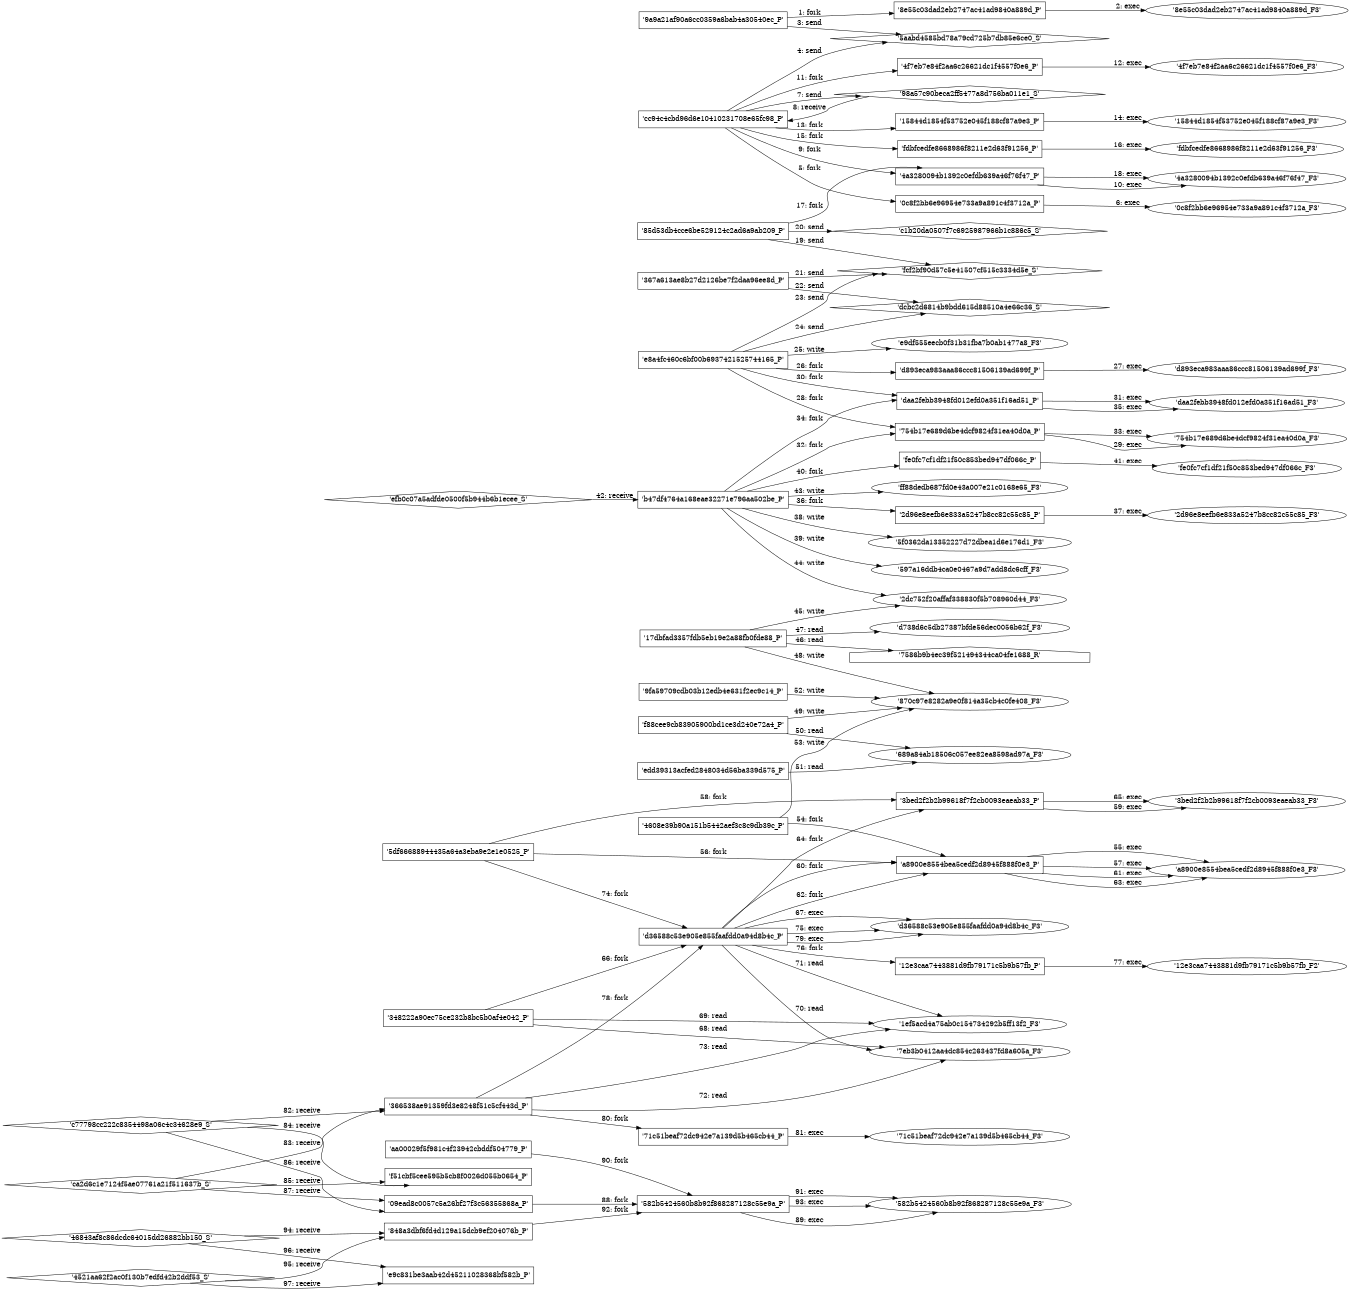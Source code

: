 digraph "D:\Learning\Paper\apt\基于CTI的攻击预警\Dataset\攻击图\ASGfromALLCTI\Files Cannot Be Decrypted Challenge Accepted. Talos Releases ThanatosDecryptor.dot" {
rankdir="LR"
size="9"
fixedsize="false"
splines="true"
nodesep=0.3
ranksep=0
fontsize=10
overlap="scalexy"
engine= "neato"
	"'9a9a21af90a6cc0359a6bab4a30540ec_P'" [node_type=Process shape=box]
	"'8e55c03dad2eb2747ac41ad9840a889d_P'" [node_type=Process shape=box]
	"'9a9a21af90a6cc0359a6bab4a30540ec_P'" -> "'8e55c03dad2eb2747ac41ad9840a889d_P'" [label="1: fork"]
	"'8e55c03dad2eb2747ac41ad9840a889d_P'" [node_type=Process shape=box]
	"'8e55c03dad2eb2747ac41ad9840a889d_F3'" [node_type=File shape=ellipse]
	"'8e55c03dad2eb2747ac41ad9840a889d_P'" -> "'8e55c03dad2eb2747ac41ad9840a889d_F3'" [label="2: exec"]
	"'5aabd4585bd78a79cd725b7db85e6ce0_S'" [node_type=Socket shape=diamond]
	"'9a9a21af90a6cc0359a6bab4a30540ec_P'" [node_type=Process shape=box]
	"'9a9a21af90a6cc0359a6bab4a30540ec_P'" -> "'5aabd4585bd78a79cd725b7db85e6ce0_S'" [label="3: send"]
	"'5aabd4585bd78a79cd725b7db85e6ce0_S'" [node_type=Socket shape=diamond]
	"'cc94c4cbd96d6e10410231708e65fc98_P'" [node_type=Process shape=box]
	"'cc94c4cbd96d6e10410231708e65fc98_P'" -> "'5aabd4585bd78a79cd725b7db85e6ce0_S'" [label="4: send"]
	"'cc94c4cbd96d6e10410231708e65fc98_P'" [node_type=Process shape=box]
	"'0c8f2bb6e96954e733a9a891c4f3712a_P'" [node_type=Process shape=box]
	"'cc94c4cbd96d6e10410231708e65fc98_P'" -> "'0c8f2bb6e96954e733a9a891c4f3712a_P'" [label="5: fork"]
	"'0c8f2bb6e96954e733a9a891c4f3712a_P'" [node_type=Process shape=box]
	"'0c8f2bb6e96954e733a9a891c4f3712a_F3'" [node_type=File shape=ellipse]
	"'0c8f2bb6e96954e733a9a891c4f3712a_P'" -> "'0c8f2bb6e96954e733a9a891c4f3712a_F3'" [label="6: exec"]
	"'98a57c90beca2ff5477a8d756ba011e1_S'" [node_type=Socket shape=diamond]
	"'cc94c4cbd96d6e10410231708e65fc98_P'" [node_type=Process shape=box]
	"'cc94c4cbd96d6e10410231708e65fc98_P'" -> "'98a57c90beca2ff5477a8d756ba011e1_S'" [label="7: send"]
	"'98a57c90beca2ff5477a8d756ba011e1_S'" -> "'cc94c4cbd96d6e10410231708e65fc98_P'" [label="8: receive"]
	"'cc94c4cbd96d6e10410231708e65fc98_P'" [node_type=Process shape=box]
	"'4a3280094b1392c0efdb639a46f76f47_P'" [node_type=Process shape=box]
	"'cc94c4cbd96d6e10410231708e65fc98_P'" -> "'4a3280094b1392c0efdb639a46f76f47_P'" [label="9: fork"]
	"'4a3280094b1392c0efdb639a46f76f47_P'" [node_type=Process shape=box]
	"'4a3280094b1392c0efdb639a46f76f47_F3'" [node_type=File shape=ellipse]
	"'4a3280094b1392c0efdb639a46f76f47_P'" -> "'4a3280094b1392c0efdb639a46f76f47_F3'" [label="10: exec"]
	"'cc94c4cbd96d6e10410231708e65fc98_P'" [node_type=Process shape=box]
	"'4f7eb7e84f2aa6c26621dc1f4557f0e6_P'" [node_type=Process shape=box]
	"'cc94c4cbd96d6e10410231708e65fc98_P'" -> "'4f7eb7e84f2aa6c26621dc1f4557f0e6_P'" [label="11: fork"]
	"'4f7eb7e84f2aa6c26621dc1f4557f0e6_P'" [node_type=Process shape=box]
	"'4f7eb7e84f2aa6c26621dc1f4557f0e6_F3'" [node_type=File shape=ellipse]
	"'4f7eb7e84f2aa6c26621dc1f4557f0e6_P'" -> "'4f7eb7e84f2aa6c26621dc1f4557f0e6_F3'" [label="12: exec"]
	"'cc94c4cbd96d6e10410231708e65fc98_P'" [node_type=Process shape=box]
	"'15844d1854f53752e045f188cf87a9e3_P'" [node_type=Process shape=box]
	"'cc94c4cbd96d6e10410231708e65fc98_P'" -> "'15844d1854f53752e045f188cf87a9e3_P'" [label="13: fork"]
	"'15844d1854f53752e045f188cf87a9e3_P'" [node_type=Process shape=box]
	"'15844d1854f53752e045f188cf87a9e3_F3'" [node_type=File shape=ellipse]
	"'15844d1854f53752e045f188cf87a9e3_P'" -> "'15844d1854f53752e045f188cf87a9e3_F3'" [label="14: exec"]
	"'cc94c4cbd96d6e10410231708e65fc98_P'" [node_type=Process shape=box]
	"'fdbfcedfe8668986f8211e2d63f91256_P'" [node_type=Process shape=box]
	"'cc94c4cbd96d6e10410231708e65fc98_P'" -> "'fdbfcedfe8668986f8211e2d63f91256_P'" [label="15: fork"]
	"'fdbfcedfe8668986f8211e2d63f91256_P'" [node_type=Process shape=box]
	"'fdbfcedfe8668986f8211e2d63f91256_F3'" [node_type=File shape=ellipse]
	"'fdbfcedfe8668986f8211e2d63f91256_P'" -> "'fdbfcedfe8668986f8211e2d63f91256_F3'" [label="16: exec"]
	"'85d53db4cce6be529124c2ad6a9ab209_P'" [node_type=Process shape=box]
	"'4a3280094b1392c0efdb639a46f76f47_P'" [node_type=Process shape=box]
	"'85d53db4cce6be529124c2ad6a9ab209_P'" -> "'4a3280094b1392c0efdb639a46f76f47_P'" [label="17: fork"]
	"'4a3280094b1392c0efdb639a46f76f47_P'" [node_type=Process shape=box]
	"'4a3280094b1392c0efdb639a46f76f47_F3'" [node_type=File shape=ellipse]
	"'4a3280094b1392c0efdb639a46f76f47_P'" -> "'4a3280094b1392c0efdb639a46f76f47_F3'" [label="18: exec"]
	"'fcf2bf90d57c5e41507cf515c3334d5e_S'" [node_type=Socket shape=diamond]
	"'85d53db4cce6be529124c2ad6a9ab209_P'" [node_type=Process shape=box]
	"'85d53db4cce6be529124c2ad6a9ab209_P'" -> "'fcf2bf90d57c5e41507cf515c3334d5e_S'" [label="19: send"]
	"'c1b20da0507f7c6925987966b1c886c5_S'" [node_type=Socket shape=diamond]
	"'85d53db4cce6be529124c2ad6a9ab209_P'" [node_type=Process shape=box]
	"'85d53db4cce6be529124c2ad6a9ab209_P'" -> "'c1b20da0507f7c6925987966b1c886c5_S'" [label="20: send"]
	"'fcf2bf90d57c5e41507cf515c3334d5e_S'" [node_type=Socket shape=diamond]
	"'367a613ae8b27d2126be7f2daa96ee8d_P'" [node_type=Process shape=box]
	"'367a613ae8b27d2126be7f2daa96ee8d_P'" -> "'fcf2bf90d57c5e41507cf515c3334d5e_S'" [label="21: send"]
	"'dcbc2d6814b9bdd615d88510a4e66c36_S'" [node_type=Socket shape=diamond]
	"'367a613ae8b27d2126be7f2daa96ee8d_P'" [node_type=Process shape=box]
	"'367a613ae8b27d2126be7f2daa96ee8d_P'" -> "'dcbc2d6814b9bdd615d88510a4e66c36_S'" [label="22: send"]
	"'fcf2bf90d57c5e41507cf515c3334d5e_S'" [node_type=Socket shape=diamond]
	"'e8a4fc460c6bf00b6937421525744165_P'" [node_type=Process shape=box]
	"'e8a4fc460c6bf00b6937421525744165_P'" -> "'fcf2bf90d57c5e41507cf515c3334d5e_S'" [label="23: send"]
	"'dcbc2d6814b9bdd615d88510a4e66c36_S'" [node_type=Socket shape=diamond]
	"'e8a4fc460c6bf00b6937421525744165_P'" [node_type=Process shape=box]
	"'e8a4fc460c6bf00b6937421525744165_P'" -> "'dcbc2d6814b9bdd615d88510a4e66c36_S'" [label="24: send"]
	"'e9df555eecb0f31b31fba7b0ab1477a8_F3'" [node_type=file shape=ellipse]
	"'e8a4fc460c6bf00b6937421525744165_P'" [node_type=Process shape=box]
	"'e8a4fc460c6bf00b6937421525744165_P'" -> "'e9df555eecb0f31b31fba7b0ab1477a8_F3'" [label="25: write"]
	"'e8a4fc460c6bf00b6937421525744165_P'" [node_type=Process shape=box]
	"'d893eca983aaa86ccc81506139ad699f_P'" [node_type=Process shape=box]
	"'e8a4fc460c6bf00b6937421525744165_P'" -> "'d893eca983aaa86ccc81506139ad699f_P'" [label="26: fork"]
	"'d893eca983aaa86ccc81506139ad699f_P'" [node_type=Process shape=box]
	"'d893eca983aaa86ccc81506139ad699f_F3'" [node_type=File shape=ellipse]
	"'d893eca983aaa86ccc81506139ad699f_P'" -> "'d893eca983aaa86ccc81506139ad699f_F3'" [label="27: exec"]
	"'e8a4fc460c6bf00b6937421525744165_P'" [node_type=Process shape=box]
	"'754b17e689d6be4dcf9824f31ea40d0a_P'" [node_type=Process shape=box]
	"'e8a4fc460c6bf00b6937421525744165_P'" -> "'754b17e689d6be4dcf9824f31ea40d0a_P'" [label="28: fork"]
	"'754b17e689d6be4dcf9824f31ea40d0a_P'" [node_type=Process shape=box]
	"'754b17e689d6be4dcf9824f31ea40d0a_F3'" [node_type=File shape=ellipse]
	"'754b17e689d6be4dcf9824f31ea40d0a_P'" -> "'754b17e689d6be4dcf9824f31ea40d0a_F3'" [label="29: exec"]
	"'e8a4fc460c6bf00b6937421525744165_P'" [node_type=Process shape=box]
	"'daa2febb3948fd012efd0a351f16ad51_P'" [node_type=Process shape=box]
	"'e8a4fc460c6bf00b6937421525744165_P'" -> "'daa2febb3948fd012efd0a351f16ad51_P'" [label="30: fork"]
	"'daa2febb3948fd012efd0a351f16ad51_P'" [node_type=Process shape=box]
	"'daa2febb3948fd012efd0a351f16ad51_F3'" [node_type=File shape=ellipse]
	"'daa2febb3948fd012efd0a351f16ad51_P'" -> "'daa2febb3948fd012efd0a351f16ad51_F3'" [label="31: exec"]
	"'b47df4764a168eae32271e796aa502be_P'" [node_type=Process shape=box]
	"'754b17e689d6be4dcf9824f31ea40d0a_P'" [node_type=Process shape=box]
	"'b47df4764a168eae32271e796aa502be_P'" -> "'754b17e689d6be4dcf9824f31ea40d0a_P'" [label="32: fork"]
	"'754b17e689d6be4dcf9824f31ea40d0a_P'" [node_type=Process shape=box]
	"'754b17e689d6be4dcf9824f31ea40d0a_F3'" [node_type=File shape=ellipse]
	"'754b17e689d6be4dcf9824f31ea40d0a_P'" -> "'754b17e689d6be4dcf9824f31ea40d0a_F3'" [label="33: exec"]
	"'b47df4764a168eae32271e796aa502be_P'" [node_type=Process shape=box]
	"'daa2febb3948fd012efd0a351f16ad51_P'" [node_type=Process shape=box]
	"'b47df4764a168eae32271e796aa502be_P'" -> "'daa2febb3948fd012efd0a351f16ad51_P'" [label="34: fork"]
	"'daa2febb3948fd012efd0a351f16ad51_P'" [node_type=Process shape=box]
	"'daa2febb3948fd012efd0a351f16ad51_F3'" [node_type=File shape=ellipse]
	"'daa2febb3948fd012efd0a351f16ad51_P'" -> "'daa2febb3948fd012efd0a351f16ad51_F3'" [label="35: exec"]
	"'b47df4764a168eae32271e796aa502be_P'" [node_type=Process shape=box]
	"'2d96e8eefb6e833a5247b8cc82c55c85_P'" [node_type=Process shape=box]
	"'b47df4764a168eae32271e796aa502be_P'" -> "'2d96e8eefb6e833a5247b8cc82c55c85_P'" [label="36: fork"]
	"'2d96e8eefb6e833a5247b8cc82c55c85_P'" [node_type=Process shape=box]
	"'2d96e8eefb6e833a5247b8cc82c55c85_F3'" [node_type=File shape=ellipse]
	"'2d96e8eefb6e833a5247b8cc82c55c85_P'" -> "'2d96e8eefb6e833a5247b8cc82c55c85_F3'" [label="37: exec"]
	"'5f0362da13352227d72dbea1d6e176d1_F3'" [node_type=file shape=ellipse]
	"'b47df4764a168eae32271e796aa502be_P'" [node_type=Process shape=box]
	"'b47df4764a168eae32271e796aa502be_P'" -> "'5f0362da13352227d72dbea1d6e176d1_F3'" [label="38: write"]
	"'597a16ddb4ca0e0467a9d7add8dc6cff_F3'" [node_type=file shape=ellipse]
	"'b47df4764a168eae32271e796aa502be_P'" [node_type=Process shape=box]
	"'b47df4764a168eae32271e796aa502be_P'" -> "'597a16ddb4ca0e0467a9d7add8dc6cff_F3'" [label="39: write"]
	"'b47df4764a168eae32271e796aa502be_P'" [node_type=Process shape=box]
	"'fe0fc7cf1df21f50c853bed947df066c_P'" [node_type=Process shape=box]
	"'b47df4764a168eae32271e796aa502be_P'" -> "'fe0fc7cf1df21f50c853bed947df066c_P'" [label="40: fork"]
	"'fe0fc7cf1df21f50c853bed947df066c_P'" [node_type=Process shape=box]
	"'fe0fc7cf1df21f50c853bed947df066c_F3'" [node_type=File shape=ellipse]
	"'fe0fc7cf1df21f50c853bed947df066c_P'" -> "'fe0fc7cf1df21f50c853bed947df066c_F3'" [label="41: exec"]
	"'b47df4764a168eae32271e796aa502be_P'" [node_type=Process shape=box]
	"'efb0c07a5adfde0500f5b944b6b1ecee_S'" [node_type=Socket shape=diamond]
	"'efb0c07a5adfde0500f5b944b6b1ecee_S'" -> "'b47df4764a168eae32271e796aa502be_P'" [label="42: receive"]
	"'ff88dedb687fd0e43a007e21c0168e65_F3'" [node_type=file shape=ellipse]
	"'b47df4764a168eae32271e796aa502be_P'" [node_type=Process shape=box]
	"'b47df4764a168eae32271e796aa502be_P'" -> "'ff88dedb687fd0e43a007e21c0168e65_F3'" [label="43: write"]
	"'2dc752f20affaf338830f5b708960d44_F3'" [node_type=file shape=ellipse]
	"'b47df4764a168eae32271e796aa502be_P'" [node_type=Process shape=box]
	"'b47df4764a168eae32271e796aa502be_P'" -> "'2dc752f20affaf338830f5b708960d44_F3'" [label="44: write"]
	"'2dc752f20affaf338830f5b708960d44_F3'" [node_type=file shape=ellipse]
	"'17dbfad3357fdb5eb19e2a88fb0fde88_P'" [node_type=Process shape=box]
	"'17dbfad3357fdb5eb19e2a88fb0fde88_P'" -> "'2dc752f20affaf338830f5b708960d44_F3'" [label="45: write"]
	"'7586b9b4ec39f521494344ca04fe1688_R'" [node_type=registry shape=house]
	"'17dbfad3357fdb5eb19e2a88fb0fde88_P'" [node_type=Process shape=box]
	"'17dbfad3357fdb5eb19e2a88fb0fde88_P'" -> "'7586b9b4ec39f521494344ca04fe1688_R'" [label="46: read"]
	"'d738d6c5db27387bfde56dec0056b62f_F3'" [node_type=file shape=ellipse]
	"'17dbfad3357fdb5eb19e2a88fb0fde88_P'" [node_type=Process shape=box]
	"'17dbfad3357fdb5eb19e2a88fb0fde88_P'" -> "'d738d6c5db27387bfde56dec0056b62f_F3'" [label="47: read"]
	"'870c97e8282a9e0f814a35cb4c0fe408_F3'" [node_type=file shape=ellipse]
	"'17dbfad3357fdb5eb19e2a88fb0fde88_P'" [node_type=Process shape=box]
	"'17dbfad3357fdb5eb19e2a88fb0fde88_P'" -> "'870c97e8282a9e0f814a35cb4c0fe408_F3'" [label="48: write"]
	"'870c97e8282a9e0f814a35cb4c0fe408_F3'" [node_type=file shape=ellipse]
	"'f88cee9cb83905900bd1ce3d240e72a4_P'" [node_type=Process shape=box]
	"'f88cee9cb83905900bd1ce3d240e72a4_P'" -> "'870c97e8282a9e0f814a35cb4c0fe408_F3'" [label="49: write"]
	"'689a84ab18506c057ee82ea8598ad97a_F3'" [node_type=file shape=ellipse]
	"'f88cee9cb83905900bd1ce3d240e72a4_P'" [node_type=Process shape=box]
	"'f88cee9cb83905900bd1ce3d240e72a4_P'" -> "'689a84ab18506c057ee82ea8598ad97a_F3'" [label="50: read"]
	"'689a84ab18506c057ee82ea8598ad97a_F3'" [node_type=file shape=ellipse]
	"'edd39313acfed2848034d56ba339d575_P'" [node_type=Process shape=box]
	"'edd39313acfed2848034d56ba339d575_P'" -> "'689a84ab18506c057ee82ea8598ad97a_F3'" [label="51: read"]
	"'870c97e8282a9e0f814a35cb4c0fe408_F3'" [node_type=file shape=ellipse]
	"'9fa59709cdb03b12edb4e631f2ec9c14_P'" [node_type=Process shape=box]
	"'9fa59709cdb03b12edb4e631f2ec9c14_P'" -> "'870c97e8282a9e0f814a35cb4c0fe408_F3'" [label="52: write"]
	"'870c97e8282a9e0f814a35cb4c0fe408_F3'" [node_type=file shape=ellipse]
	"'4608e39b90a151b5442aef3c8c9db39c_P'" [node_type=Process shape=box]
	"'4608e39b90a151b5442aef3c8c9db39c_P'" -> "'870c97e8282a9e0f814a35cb4c0fe408_F3'" [label="53: write"]
	"'4608e39b90a151b5442aef3c8c9db39c_P'" [node_type=Process shape=box]
	"'a8900e8554bea5cedf2d8945f888f0e3_P'" [node_type=Process shape=box]
	"'4608e39b90a151b5442aef3c8c9db39c_P'" -> "'a8900e8554bea5cedf2d8945f888f0e3_P'" [label="54: fork"]
	"'a8900e8554bea5cedf2d8945f888f0e3_P'" [node_type=Process shape=box]
	"'a8900e8554bea5cedf2d8945f888f0e3_F3'" [node_type=File shape=ellipse]
	"'a8900e8554bea5cedf2d8945f888f0e3_P'" -> "'a8900e8554bea5cedf2d8945f888f0e3_F3'" [label="55: exec"]
	"'5df66688944435a64a3eba9e2e1e0525_P'" [node_type=Process shape=box]
	"'a8900e8554bea5cedf2d8945f888f0e3_P'" [node_type=Process shape=box]
	"'5df66688944435a64a3eba9e2e1e0525_P'" -> "'a8900e8554bea5cedf2d8945f888f0e3_P'" [label="56: fork"]
	"'a8900e8554bea5cedf2d8945f888f0e3_P'" [node_type=Process shape=box]
	"'a8900e8554bea5cedf2d8945f888f0e3_F3'" [node_type=File shape=ellipse]
	"'a8900e8554bea5cedf2d8945f888f0e3_P'" -> "'a8900e8554bea5cedf2d8945f888f0e3_F3'" [label="57: exec"]
	"'5df66688944435a64a3eba9e2e1e0525_P'" [node_type=Process shape=box]
	"'3bed2f2b2b99618f7f2cb0093eaeab33_P'" [node_type=Process shape=box]
	"'5df66688944435a64a3eba9e2e1e0525_P'" -> "'3bed2f2b2b99618f7f2cb0093eaeab33_P'" [label="58: fork"]
	"'3bed2f2b2b99618f7f2cb0093eaeab33_P'" [node_type=Process shape=box]
	"'3bed2f2b2b99618f7f2cb0093eaeab33_F3'" [node_type=File shape=ellipse]
	"'3bed2f2b2b99618f7f2cb0093eaeab33_P'" -> "'3bed2f2b2b99618f7f2cb0093eaeab33_F3'" [label="59: exec"]
	"'d36588c53e905e855faafdd0a94d8b4c_P'" [node_type=Process shape=box]
	"'a8900e8554bea5cedf2d8945f888f0e3_P'" [node_type=Process shape=box]
	"'d36588c53e905e855faafdd0a94d8b4c_P'" -> "'a8900e8554bea5cedf2d8945f888f0e3_P'" [label="60: fork"]
	"'a8900e8554bea5cedf2d8945f888f0e3_P'" [node_type=Process shape=box]
	"'a8900e8554bea5cedf2d8945f888f0e3_F3'" [node_type=File shape=ellipse]
	"'a8900e8554bea5cedf2d8945f888f0e3_P'" -> "'a8900e8554bea5cedf2d8945f888f0e3_F3'" [label="61: exec"]
	"'d36588c53e905e855faafdd0a94d8b4c_P'" [node_type=Process shape=box]
	"'a8900e8554bea5cedf2d8945f888f0e3_P'" [node_type=Process shape=box]
	"'d36588c53e905e855faafdd0a94d8b4c_P'" -> "'a8900e8554bea5cedf2d8945f888f0e3_P'" [label="62: fork"]
	"'a8900e8554bea5cedf2d8945f888f0e3_P'" [node_type=Process shape=box]
	"'a8900e8554bea5cedf2d8945f888f0e3_F3'" [node_type=File shape=ellipse]
	"'a8900e8554bea5cedf2d8945f888f0e3_P'" -> "'a8900e8554bea5cedf2d8945f888f0e3_F3'" [label="63: exec"]
	"'d36588c53e905e855faafdd0a94d8b4c_P'" [node_type=Process shape=box]
	"'3bed2f2b2b99618f7f2cb0093eaeab33_P'" [node_type=Process shape=box]
	"'d36588c53e905e855faafdd0a94d8b4c_P'" -> "'3bed2f2b2b99618f7f2cb0093eaeab33_P'" [label="64: fork"]
	"'3bed2f2b2b99618f7f2cb0093eaeab33_P'" [node_type=Process shape=box]
	"'3bed2f2b2b99618f7f2cb0093eaeab33_F3'" [node_type=File shape=ellipse]
	"'3bed2f2b2b99618f7f2cb0093eaeab33_P'" -> "'3bed2f2b2b99618f7f2cb0093eaeab33_F3'" [label="65: exec"]
	"'348222a90ec75ce232b8bc5b0af4e042_P'" [node_type=Process shape=box]
	"'d36588c53e905e855faafdd0a94d8b4c_P'" [node_type=Process shape=box]
	"'348222a90ec75ce232b8bc5b0af4e042_P'" -> "'d36588c53e905e855faafdd0a94d8b4c_P'" [label="66: fork"]
	"'d36588c53e905e855faafdd0a94d8b4c_P'" [node_type=Process shape=box]
	"'d36588c53e905e855faafdd0a94d8b4c_F3'" [node_type=File shape=ellipse]
	"'d36588c53e905e855faafdd0a94d8b4c_P'" -> "'d36588c53e905e855faafdd0a94d8b4c_F3'" [label="67: exec"]
	"'7eb3b0412aa4dc854c263437fd8a605a_F3'" [node_type=file shape=ellipse]
	"'348222a90ec75ce232b8bc5b0af4e042_P'" [node_type=Process shape=box]
	"'348222a90ec75ce232b8bc5b0af4e042_P'" -> "'7eb3b0412aa4dc854c263437fd8a605a_F3'" [label="68: read"]
	"'1ef5acd4a75ab0c154734292b5ff13f2_F3'" [node_type=file shape=ellipse]
	"'348222a90ec75ce232b8bc5b0af4e042_P'" [node_type=Process shape=box]
	"'348222a90ec75ce232b8bc5b0af4e042_P'" -> "'1ef5acd4a75ab0c154734292b5ff13f2_F3'" [label="69: read"]
	"'7eb3b0412aa4dc854c263437fd8a605a_F3'" [node_type=file shape=ellipse]
	"'d36588c53e905e855faafdd0a94d8b4c_P'" [node_type=Process shape=box]
	"'d36588c53e905e855faafdd0a94d8b4c_P'" -> "'7eb3b0412aa4dc854c263437fd8a605a_F3'" [label="70: read"]
	"'1ef5acd4a75ab0c154734292b5ff13f2_F3'" [node_type=file shape=ellipse]
	"'d36588c53e905e855faafdd0a94d8b4c_P'" [node_type=Process shape=box]
	"'d36588c53e905e855faafdd0a94d8b4c_P'" -> "'1ef5acd4a75ab0c154734292b5ff13f2_F3'" [label="71: read"]
	"'7eb3b0412aa4dc854c263437fd8a605a_F3'" [node_type=file shape=ellipse]
	"'366538ae91359fd3e8248f51c5cf443d_P'" [node_type=Process shape=box]
	"'366538ae91359fd3e8248f51c5cf443d_P'" -> "'7eb3b0412aa4dc854c263437fd8a605a_F3'" [label="72: read"]
	"'1ef5acd4a75ab0c154734292b5ff13f2_F3'" [node_type=file shape=ellipse]
	"'366538ae91359fd3e8248f51c5cf443d_P'" [node_type=Process shape=box]
	"'366538ae91359fd3e8248f51c5cf443d_P'" -> "'1ef5acd4a75ab0c154734292b5ff13f2_F3'" [label="73: read"]
	"'5df66688944435a64a3eba9e2e1e0525_P'" [node_type=Process shape=box]
	"'d36588c53e905e855faafdd0a94d8b4c_P'" [node_type=Process shape=box]
	"'5df66688944435a64a3eba9e2e1e0525_P'" -> "'d36588c53e905e855faafdd0a94d8b4c_P'" [label="74: fork"]
	"'d36588c53e905e855faafdd0a94d8b4c_P'" [node_type=Process shape=box]
	"'d36588c53e905e855faafdd0a94d8b4c_F3'" [node_type=File shape=ellipse]
	"'d36588c53e905e855faafdd0a94d8b4c_P'" -> "'d36588c53e905e855faafdd0a94d8b4c_F3'" [label="75: exec"]
	"'d36588c53e905e855faafdd0a94d8b4c_P'" [node_type=Process shape=box]
	"'12e3caa7443881d9fb79171c5b9b57fb_P'" [node_type=Process shape=box]
	"'d36588c53e905e855faafdd0a94d8b4c_P'" -> "'12e3caa7443881d9fb79171c5b9b57fb_P'" [label="76: fork"]
	"'12e3caa7443881d9fb79171c5b9b57fb_P'" [node_type=Process shape=box]
	"'12e3caa7443881d9fb79171c5b9b57fb_F2'" [node_type=File shape=ellipse]
	"'12e3caa7443881d9fb79171c5b9b57fb_P'" -> "'12e3caa7443881d9fb79171c5b9b57fb_F2'" [label="77: exec"]
	"'366538ae91359fd3e8248f51c5cf443d_P'" [node_type=Process shape=box]
	"'d36588c53e905e855faafdd0a94d8b4c_P'" [node_type=Process shape=box]
	"'366538ae91359fd3e8248f51c5cf443d_P'" -> "'d36588c53e905e855faafdd0a94d8b4c_P'" [label="78: fork"]
	"'d36588c53e905e855faafdd0a94d8b4c_P'" [node_type=Process shape=box]
	"'d36588c53e905e855faafdd0a94d8b4c_F3'" [node_type=File shape=ellipse]
	"'d36588c53e905e855faafdd0a94d8b4c_P'" -> "'d36588c53e905e855faafdd0a94d8b4c_F3'" [label="79: exec"]
	"'366538ae91359fd3e8248f51c5cf443d_P'" [node_type=Process shape=box]
	"'71c51beaf72dc942e7a139d5b465cb44_P'" [node_type=Process shape=box]
	"'366538ae91359fd3e8248f51c5cf443d_P'" -> "'71c51beaf72dc942e7a139d5b465cb44_P'" [label="80: fork"]
	"'71c51beaf72dc942e7a139d5b465cb44_P'" [node_type=Process shape=box]
	"'71c51beaf72dc942e7a139d5b465cb44_F3'" [node_type=File shape=ellipse]
	"'71c51beaf72dc942e7a139d5b465cb44_P'" -> "'71c51beaf72dc942e7a139d5b465cb44_F3'" [label="81: exec"]
	"'366538ae91359fd3e8248f51c5cf443d_P'" [node_type=Process shape=box]
	"'c77798cc222c8354498a06c4c34628e9_S'" [node_type=Socket shape=diamond]
	"'c77798cc222c8354498a06c4c34628e9_S'" -> "'366538ae91359fd3e8248f51c5cf443d_P'" [label="82: receive"]
	"'366538ae91359fd3e8248f51c5cf443d_P'" [node_type=Process shape=box]
	"'ca2d6c1e7124f5ae07761a21f511637b_S'" [node_type=Socket shape=diamond]
	"'ca2d6c1e7124f5ae07761a21f511637b_S'" -> "'366538ae91359fd3e8248f51c5cf443d_P'" [label="83: receive"]
	"'f51cbf5cee595b5cb8f0026d055b0654_P'" [node_type=Process shape=box]
	"'c77798cc222c8354498a06c4c34628e9_S'" [node_type=Socket shape=diamond]
	"'c77798cc222c8354498a06c4c34628e9_S'" -> "'f51cbf5cee595b5cb8f0026d055b0654_P'" [label="84: receive"]
	"'f51cbf5cee595b5cb8f0026d055b0654_P'" [node_type=Process shape=box]
	"'ca2d6c1e7124f5ae07761a21f511637b_S'" [node_type=Socket shape=diamond]
	"'ca2d6c1e7124f5ae07761a21f511637b_S'" -> "'f51cbf5cee595b5cb8f0026d055b0654_P'" [label="85: receive"]
	"'09ead8c0057c5a26bf27f3c56355868a_P'" [node_type=Process shape=box]
	"'c77798cc222c8354498a06c4c34628e9_S'" [node_type=Socket shape=diamond]
	"'c77798cc222c8354498a06c4c34628e9_S'" -> "'09ead8c0057c5a26bf27f3c56355868a_P'" [label="86: receive"]
	"'09ead8c0057c5a26bf27f3c56355868a_P'" [node_type=Process shape=box]
	"'ca2d6c1e7124f5ae07761a21f511637b_S'" [node_type=Socket shape=diamond]
	"'ca2d6c1e7124f5ae07761a21f511637b_S'" -> "'09ead8c0057c5a26bf27f3c56355868a_P'" [label="87: receive"]
	"'09ead8c0057c5a26bf27f3c56355868a_P'" [node_type=Process shape=box]
	"'582b5424560b8b92f868287128c55e9a_P'" [node_type=Process shape=box]
	"'09ead8c0057c5a26bf27f3c56355868a_P'" -> "'582b5424560b8b92f868287128c55e9a_P'" [label="88: fork"]
	"'582b5424560b8b92f868287128c55e9a_P'" [node_type=Process shape=box]
	"'582b5424560b8b92f868287128c55e9a_F3'" [node_type=File shape=ellipse]
	"'582b5424560b8b92f868287128c55e9a_P'" -> "'582b5424560b8b92f868287128c55e9a_F3'" [label="89: exec"]
	"'aa00029f5f981c4f23942cbddf504779_P'" [node_type=Process shape=box]
	"'582b5424560b8b92f868287128c55e9a_P'" [node_type=Process shape=box]
	"'aa00029f5f981c4f23942cbddf504779_P'" -> "'582b5424560b8b92f868287128c55e9a_P'" [label="90: fork"]
	"'582b5424560b8b92f868287128c55e9a_P'" [node_type=Process shape=box]
	"'582b5424560b8b92f868287128c55e9a_F3'" [node_type=File shape=ellipse]
	"'582b5424560b8b92f868287128c55e9a_P'" -> "'582b5424560b8b92f868287128c55e9a_F3'" [label="91: exec"]
	"'848a3dbf6fd4d129a15dcb9ef204076b_P'" [node_type=Process shape=box]
	"'582b5424560b8b92f868287128c55e9a_P'" [node_type=Process shape=box]
	"'848a3dbf6fd4d129a15dcb9ef204076b_P'" -> "'582b5424560b8b92f868287128c55e9a_P'" [label="92: fork"]
	"'582b5424560b8b92f868287128c55e9a_P'" [node_type=Process shape=box]
	"'582b5424560b8b92f868287128c55e9a_F3'" [node_type=File shape=ellipse]
	"'582b5424560b8b92f868287128c55e9a_P'" -> "'582b5424560b8b92f868287128c55e9a_F3'" [label="93: exec"]
	"'848a3dbf6fd4d129a15dcb9ef204076b_P'" [node_type=Process shape=box]
	"'46843af8c86dcdc64015dd26882bb150_S'" [node_type=Socket shape=diamond]
	"'46843af8c86dcdc64015dd26882bb150_S'" -> "'848a3dbf6fd4d129a15dcb9ef204076b_P'" [label="94: receive"]
	"'848a3dbf6fd4d129a15dcb9ef204076b_P'" [node_type=Process shape=box]
	"'4521aa62f2ac0f130b7edfd42b2ddf53_S'" [node_type=Socket shape=diamond]
	"'4521aa62f2ac0f130b7edfd42b2ddf53_S'" -> "'848a3dbf6fd4d129a15dcb9ef204076b_P'" [label="95: receive"]
	"'e9c831be3aab42d45211028368bf582b_P'" [node_type=Process shape=box]
	"'46843af8c86dcdc64015dd26882bb150_S'" [node_type=Socket shape=diamond]
	"'46843af8c86dcdc64015dd26882bb150_S'" -> "'e9c831be3aab42d45211028368bf582b_P'" [label="96: receive"]
	"'e9c831be3aab42d45211028368bf582b_P'" [node_type=Process shape=box]
	"'4521aa62f2ac0f130b7edfd42b2ddf53_S'" [node_type=Socket shape=diamond]
	"'4521aa62f2ac0f130b7edfd42b2ddf53_S'" -> "'e9c831be3aab42d45211028368bf582b_P'" [label="97: receive"]
}
